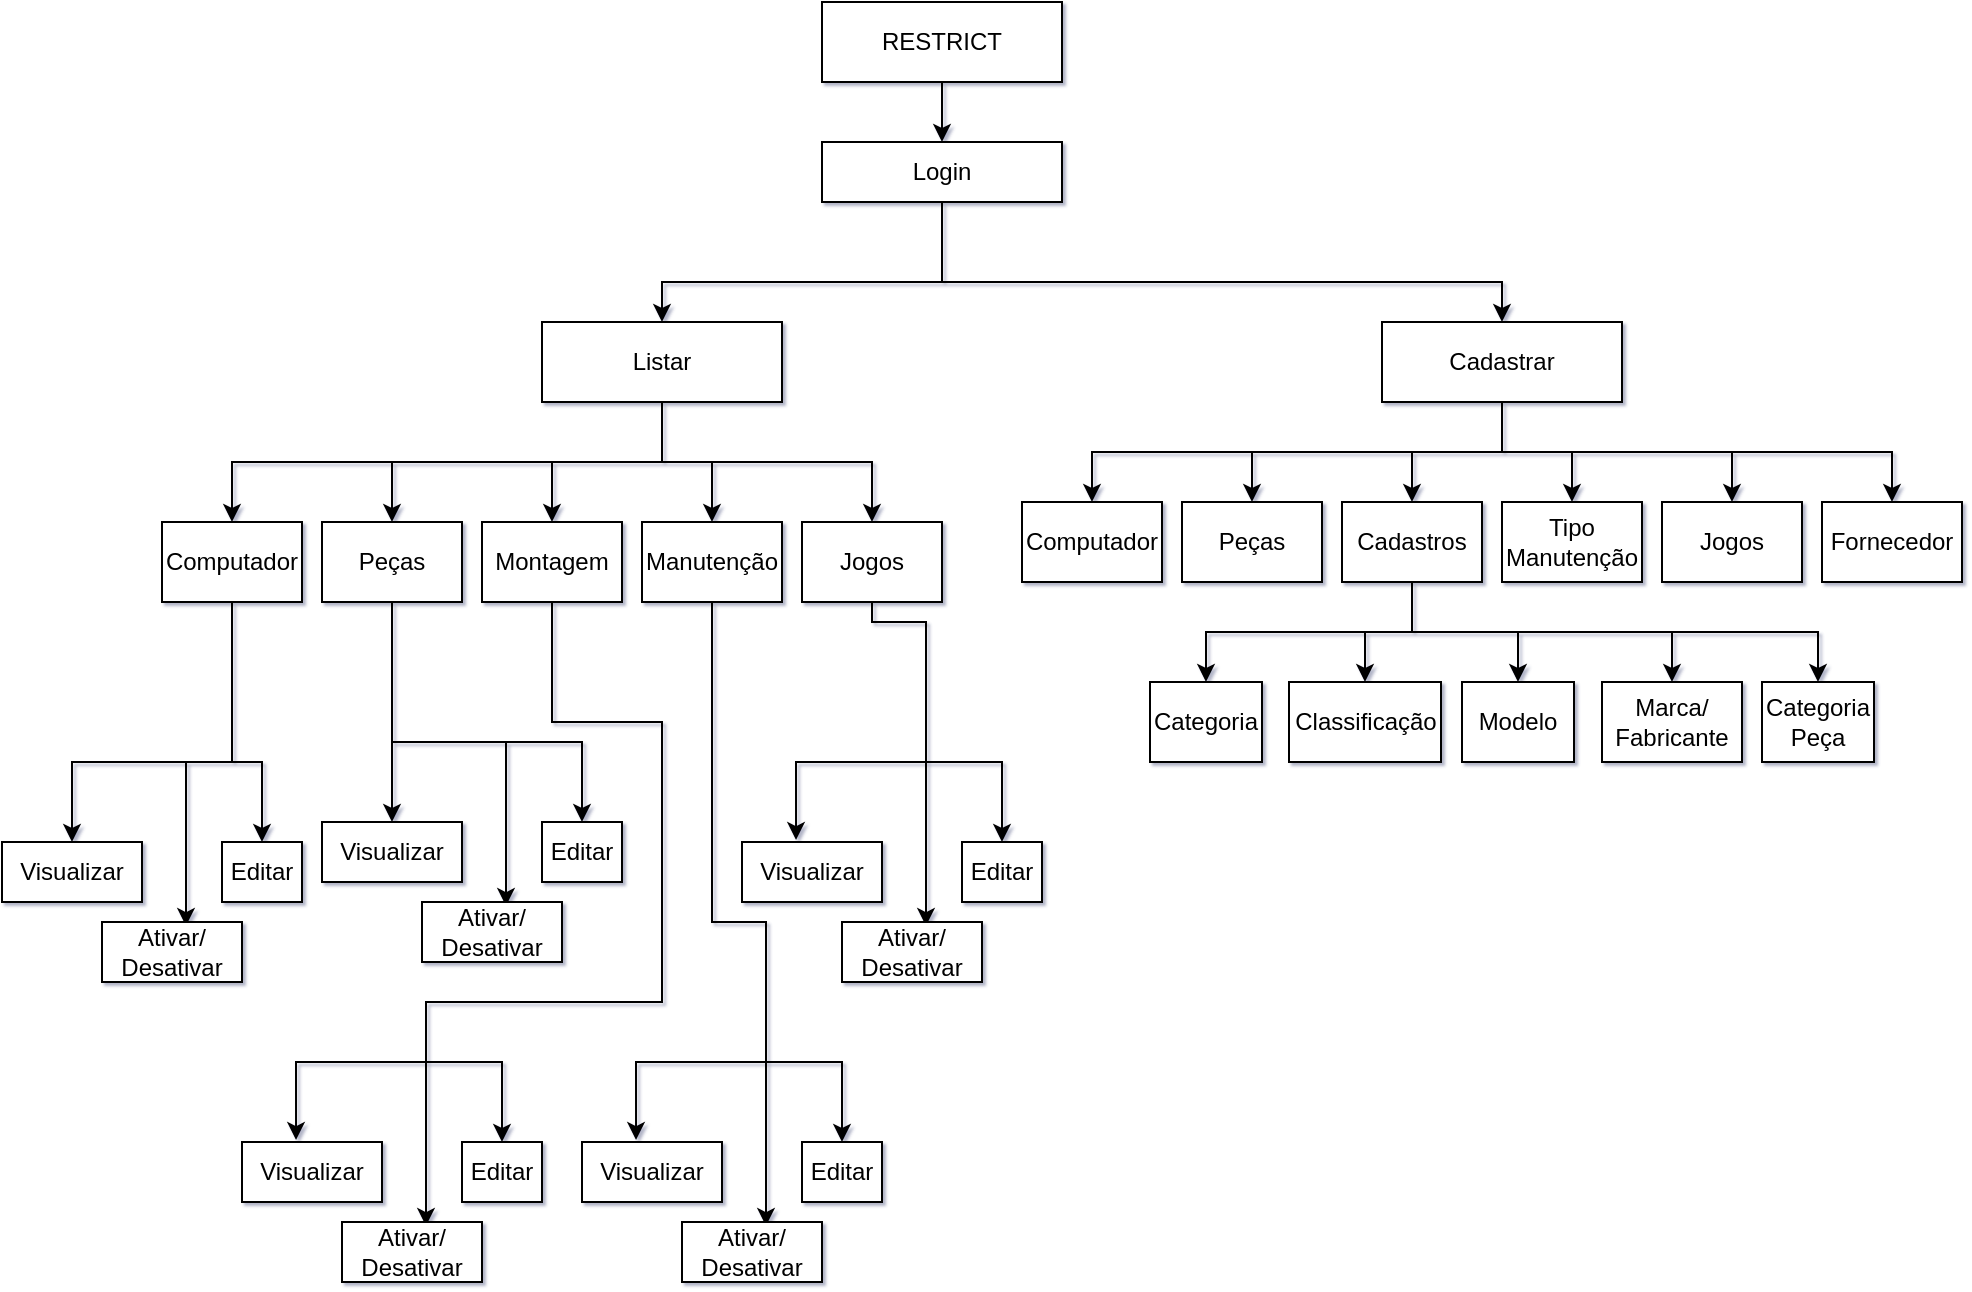 <mxfile version="13.2.4" type="github"><diagram id="FpRJt0wRXX8udmw2rHyh" name="Page-1"><mxGraphModel dx="2084" dy="500" grid="1" gridSize="10" guides="1" tooltips="1" connect="1" arrows="1" fold="1" page="1" pageScale="1" pageWidth="827" pageHeight="1169" math="0" shadow="1"><root><mxCell id="0"/><mxCell id="1" parent="0"/><mxCell id="rMMRFrDlqJejkYLKrZz7-3" style="edgeStyle=orthogonalEdgeStyle;rounded=0;orthogonalLoop=1;jettySize=auto;html=1;exitX=0.5;exitY=1;exitDx=0;exitDy=0;entryX=0.5;entryY=0;entryDx=0;entryDy=0;" edge="1" parent="1" source="rMMRFrDlqJejkYLKrZz7-1" target="rMMRFrDlqJejkYLKrZz7-2"><mxGeometry relative="1" as="geometry"/></mxCell><mxCell id="rMMRFrDlqJejkYLKrZz7-1" value="RESTRICT" style="rounded=0;whiteSpace=wrap;html=1;" vertex="1" parent="1"><mxGeometry x="180" y="20" width="120" height="40" as="geometry"/></mxCell><mxCell id="rMMRFrDlqJejkYLKrZz7-4" style="edgeStyle=orthogonalEdgeStyle;rounded=0;orthogonalLoop=1;jettySize=auto;html=1;exitX=0.5;exitY=1;exitDx=0;exitDy=0;" edge="1" parent="1" source="rMMRFrDlqJejkYLKrZz7-2"><mxGeometry relative="1" as="geometry"><mxPoint x="100" y="180" as="targetPoint"/><Array as="points"><mxPoint x="240" y="160"/><mxPoint x="100" y="160"/></Array></mxGeometry></mxCell><mxCell id="rMMRFrDlqJejkYLKrZz7-5" style="edgeStyle=orthogonalEdgeStyle;rounded=0;orthogonalLoop=1;jettySize=auto;html=1;exitX=0.5;exitY=1;exitDx=0;exitDy=0;" edge="1" parent="1" source="rMMRFrDlqJejkYLKrZz7-2"><mxGeometry relative="1" as="geometry"><mxPoint x="520" y="180" as="targetPoint"/><Array as="points"><mxPoint x="240" y="160"/><mxPoint x="520" y="160"/></Array></mxGeometry></mxCell><mxCell id="rMMRFrDlqJejkYLKrZz7-2" value="Login" style="rounded=0;whiteSpace=wrap;html=1;" vertex="1" parent="1"><mxGeometry x="180" y="90" width="120" height="30" as="geometry"/></mxCell><mxCell id="rMMRFrDlqJejkYLKrZz7-54" style="edgeStyle=orthogonalEdgeStyle;rounded=0;orthogonalLoop=1;jettySize=auto;html=1;exitX=0.5;exitY=1;exitDx=0;exitDy=0;entryX=0.5;entryY=0;entryDx=0;entryDy=0;" edge="1" parent="1" source="rMMRFrDlqJejkYLKrZz7-6" target="rMMRFrDlqJejkYLKrZz7-50"><mxGeometry relative="1" as="geometry"/></mxCell><mxCell id="rMMRFrDlqJejkYLKrZz7-55" style="edgeStyle=orthogonalEdgeStyle;rounded=0;orthogonalLoop=1;jettySize=auto;html=1;exitX=0.5;exitY=1;exitDx=0;exitDy=0;entryX=0.5;entryY=0;entryDx=0;entryDy=0;" edge="1" parent="1" source="rMMRFrDlqJejkYLKrZz7-6" target="rMMRFrDlqJejkYLKrZz7-51"><mxGeometry relative="1" as="geometry"/></mxCell><mxCell id="rMMRFrDlqJejkYLKrZz7-60" style="edgeStyle=orthogonalEdgeStyle;rounded=0;orthogonalLoop=1;jettySize=auto;html=1;exitX=0.5;exitY=1;exitDx=0;exitDy=0;" edge="1" parent="1" source="rMMRFrDlqJejkYLKrZz7-6" target="rMMRFrDlqJejkYLKrZz7-56"><mxGeometry relative="1" as="geometry"/></mxCell><mxCell id="rMMRFrDlqJejkYLKrZz7-61" style="edgeStyle=orthogonalEdgeStyle;rounded=0;orthogonalLoop=1;jettySize=auto;html=1;exitX=0.5;exitY=1;exitDx=0;exitDy=0;" edge="1" parent="1" source="rMMRFrDlqJejkYLKrZz7-6" target="rMMRFrDlqJejkYLKrZz7-52"><mxGeometry relative="1" as="geometry"/></mxCell><mxCell id="rMMRFrDlqJejkYLKrZz7-62" style="edgeStyle=orthogonalEdgeStyle;rounded=0;orthogonalLoop=1;jettySize=auto;html=1;exitX=0.5;exitY=1;exitDx=0;exitDy=0;entryX=0.5;entryY=0;entryDx=0;entryDy=0;" edge="1" parent="1" source="rMMRFrDlqJejkYLKrZz7-6" target="rMMRFrDlqJejkYLKrZz7-53"><mxGeometry relative="1" as="geometry"/></mxCell><mxCell id="rMMRFrDlqJejkYLKrZz7-6" value="Listar" style="rounded=0;whiteSpace=wrap;html=1;" vertex="1" parent="1"><mxGeometry x="40" y="180" width="120" height="40" as="geometry"/></mxCell><mxCell id="rMMRFrDlqJejkYLKrZz7-12" style="edgeStyle=orthogonalEdgeStyle;rounded=0;orthogonalLoop=1;jettySize=auto;html=1;exitX=0.5;exitY=1;exitDx=0;exitDy=0;entryX=0.5;entryY=0;entryDx=0;entryDy=0;" edge="1" parent="1" source="rMMRFrDlqJejkYLKrZz7-7" target="rMMRFrDlqJejkYLKrZz7-11"><mxGeometry relative="1" as="geometry"/></mxCell><mxCell id="rMMRFrDlqJejkYLKrZz7-16" style="edgeStyle=orthogonalEdgeStyle;rounded=0;orthogonalLoop=1;jettySize=auto;html=1;exitX=0.5;exitY=1;exitDx=0;exitDy=0;" edge="1" parent="1" source="rMMRFrDlqJejkYLKrZz7-7" target="rMMRFrDlqJejkYLKrZz7-13"><mxGeometry relative="1" as="geometry"/></mxCell><mxCell id="rMMRFrDlqJejkYLKrZz7-17" style="edgeStyle=orthogonalEdgeStyle;rounded=0;orthogonalLoop=1;jettySize=auto;html=1;exitX=0.5;exitY=1;exitDx=0;exitDy=0;entryX=0.5;entryY=0;entryDx=0;entryDy=0;" edge="1" parent="1" source="rMMRFrDlqJejkYLKrZz7-7" target="rMMRFrDlqJejkYLKrZz7-14"><mxGeometry relative="1" as="geometry"/></mxCell><mxCell id="rMMRFrDlqJejkYLKrZz7-18" style="edgeStyle=orthogonalEdgeStyle;rounded=0;orthogonalLoop=1;jettySize=auto;html=1;exitX=0.5;exitY=1;exitDx=0;exitDy=0;" edge="1" parent="1" source="rMMRFrDlqJejkYLKrZz7-7" target="rMMRFrDlqJejkYLKrZz7-15"><mxGeometry relative="1" as="geometry"/></mxCell><mxCell id="rMMRFrDlqJejkYLKrZz7-21" style="edgeStyle=orthogonalEdgeStyle;rounded=0;orthogonalLoop=1;jettySize=auto;html=1;exitX=0.5;exitY=1;exitDx=0;exitDy=0;" edge="1" parent="1" source="rMMRFrDlqJejkYLKrZz7-7" target="rMMRFrDlqJejkYLKrZz7-20"><mxGeometry relative="1" as="geometry"/></mxCell><mxCell id="rMMRFrDlqJejkYLKrZz7-25" style="edgeStyle=orthogonalEdgeStyle;rounded=0;orthogonalLoop=1;jettySize=auto;html=1;exitX=0.5;exitY=1;exitDx=0;exitDy=0;entryX=0.5;entryY=0;entryDx=0;entryDy=0;" edge="1" parent="1" source="rMMRFrDlqJejkYLKrZz7-7" target="rMMRFrDlqJejkYLKrZz7-22"><mxGeometry relative="1" as="geometry"/></mxCell><mxCell id="rMMRFrDlqJejkYLKrZz7-7" value="Cadastrar" style="rounded=0;whiteSpace=wrap;html=1;" vertex="1" parent="1"><mxGeometry x="460" y="180" width="120" height="40" as="geometry"/></mxCell><mxCell id="rMMRFrDlqJejkYLKrZz7-11" value="Jogos" style="rounded=0;whiteSpace=wrap;html=1;" vertex="1" parent="1"><mxGeometry x="600" y="270" width="70" height="40" as="geometry"/></mxCell><mxCell id="rMMRFrDlqJejkYLKrZz7-13" value="Tipo Manutenção" style="rounded=0;whiteSpace=wrap;html=1;" vertex="1" parent="1"><mxGeometry x="520" y="270" width="70" height="40" as="geometry"/></mxCell><mxCell id="rMMRFrDlqJejkYLKrZz7-30" style="edgeStyle=orthogonalEdgeStyle;rounded=0;orthogonalLoop=1;jettySize=auto;html=1;exitX=0.5;exitY=1;exitDx=0;exitDy=0;entryX=0.5;entryY=0;entryDx=0;entryDy=0;" edge="1" parent="1" source="rMMRFrDlqJejkYLKrZz7-14" target="rMMRFrDlqJejkYLKrZz7-29"><mxGeometry relative="1" as="geometry"/></mxCell><mxCell id="rMMRFrDlqJejkYLKrZz7-35" style="edgeStyle=orthogonalEdgeStyle;rounded=0;orthogonalLoop=1;jettySize=auto;html=1;exitX=0.5;exitY=1;exitDx=0;exitDy=0;" edge="1" parent="1" source="rMMRFrDlqJejkYLKrZz7-14" target="rMMRFrDlqJejkYLKrZz7-32"><mxGeometry relative="1" as="geometry"/></mxCell><mxCell id="rMMRFrDlqJejkYLKrZz7-39" style="edgeStyle=orthogonalEdgeStyle;rounded=0;orthogonalLoop=1;jettySize=auto;html=1;exitX=0.5;exitY=1;exitDx=0;exitDy=0;entryX=0.5;entryY=0;entryDx=0;entryDy=0;" edge="1" parent="1" source="rMMRFrDlqJejkYLKrZz7-14" target="rMMRFrDlqJejkYLKrZz7-36"><mxGeometry relative="1" as="geometry"/></mxCell><mxCell id="rMMRFrDlqJejkYLKrZz7-44" style="edgeStyle=orthogonalEdgeStyle;rounded=0;orthogonalLoop=1;jettySize=auto;html=1;exitX=0.5;exitY=1;exitDx=0;exitDy=0;entryX=0.5;entryY=0;entryDx=0;entryDy=0;" edge="1" parent="1" source="rMMRFrDlqJejkYLKrZz7-14" target="rMMRFrDlqJejkYLKrZz7-42"><mxGeometry relative="1" as="geometry"/></mxCell><mxCell id="rMMRFrDlqJejkYLKrZz7-48" style="edgeStyle=orthogonalEdgeStyle;rounded=0;orthogonalLoop=1;jettySize=auto;html=1;exitX=0.5;exitY=1;exitDx=0;exitDy=0;entryX=0.5;entryY=0;entryDx=0;entryDy=0;" edge="1" parent="1" source="rMMRFrDlqJejkYLKrZz7-14" target="rMMRFrDlqJejkYLKrZz7-43"><mxGeometry relative="1" as="geometry"/></mxCell><mxCell id="rMMRFrDlqJejkYLKrZz7-14" value="Cadastros" style="rounded=0;whiteSpace=wrap;html=1;" vertex="1" parent="1"><mxGeometry x="440" y="270" width="70" height="40" as="geometry"/></mxCell><mxCell id="rMMRFrDlqJejkYLKrZz7-15" value="Peças" style="rounded=0;whiteSpace=wrap;html=1;" vertex="1" parent="1"><mxGeometry x="360" y="270" width="70" height="40" as="geometry"/></mxCell><mxCell id="rMMRFrDlqJejkYLKrZz7-20" value="Computador" style="rounded=0;whiteSpace=wrap;html=1;" vertex="1" parent="1"><mxGeometry x="280" y="270" width="70" height="40" as="geometry"/></mxCell><mxCell id="rMMRFrDlqJejkYLKrZz7-22" value="Fornecedor" style="rounded=0;whiteSpace=wrap;html=1;" vertex="1" parent="1"><mxGeometry x="680" y="270" width="70" height="40" as="geometry"/></mxCell><mxCell id="rMMRFrDlqJejkYLKrZz7-29" value="Categoria" style="rounded=0;whiteSpace=wrap;html=1;" vertex="1" parent="1"><mxGeometry x="344" y="360" width="56" height="40" as="geometry"/></mxCell><mxCell id="rMMRFrDlqJejkYLKrZz7-32" value="Classificação" style="rounded=0;whiteSpace=wrap;html=1;" vertex="1" parent="1"><mxGeometry x="413.5" y="360" width="76" height="40" as="geometry"/></mxCell><mxCell id="rMMRFrDlqJejkYLKrZz7-36" value="Modelo" style="rounded=0;whiteSpace=wrap;html=1;" vertex="1" parent="1"><mxGeometry x="500" y="360" width="56" height="40" as="geometry"/></mxCell><mxCell id="rMMRFrDlqJejkYLKrZz7-42" value="Marca/&lt;br&gt;Fabricante" style="rounded=0;whiteSpace=wrap;html=1;" vertex="1" parent="1"><mxGeometry x="570" y="360" width="70" height="40" as="geometry"/></mxCell><mxCell id="rMMRFrDlqJejkYLKrZz7-43" value="Categoria Peça" style="rounded=0;whiteSpace=wrap;html=1;" vertex="1" parent="1"><mxGeometry x="650" y="360" width="56" height="40" as="geometry"/></mxCell><mxCell id="rMMRFrDlqJejkYLKrZz7-50" value="Jogos" style="rounded=0;whiteSpace=wrap;html=1;" vertex="1" parent="1"><mxGeometry x="170" y="280" width="70" height="40" as="geometry"/></mxCell><mxCell id="rMMRFrDlqJejkYLKrZz7-51" value="Manutenção" style="rounded=0;whiteSpace=wrap;html=1;" vertex="1" parent="1"><mxGeometry x="90" y="280" width="70" height="40" as="geometry"/></mxCell><mxCell id="rMMRFrDlqJejkYLKrZz7-80" style="edgeStyle=orthogonalEdgeStyle;rounded=0;orthogonalLoop=1;jettySize=auto;html=1;exitX=0.5;exitY=1;exitDx=0;exitDy=0;entryX=0.5;entryY=0;entryDx=0;entryDy=0;" edge="1" parent="1" source="rMMRFrDlqJejkYLKrZz7-52" target="rMMRFrDlqJejkYLKrZz7-77"><mxGeometry relative="1" as="geometry"/></mxCell><mxCell id="rMMRFrDlqJejkYLKrZz7-84" style="edgeStyle=orthogonalEdgeStyle;rounded=0;orthogonalLoop=1;jettySize=auto;html=1;exitX=0.5;exitY=1;exitDx=0;exitDy=0;entryX=0.5;entryY=0;entryDx=0;entryDy=0;" edge="1" parent="1" source="rMMRFrDlqJejkYLKrZz7-52" target="rMMRFrDlqJejkYLKrZz7-78"><mxGeometry relative="1" as="geometry"><Array as="points"><mxPoint x="-35" y="390"/><mxPoint x="60" y="390"/></Array></mxGeometry></mxCell><mxCell id="rMMRFrDlqJejkYLKrZz7-89" style="edgeStyle=orthogonalEdgeStyle;rounded=0;orthogonalLoop=1;jettySize=auto;html=1;exitX=0.5;exitY=1;exitDx=0;exitDy=0;entryX=0.6;entryY=0.067;entryDx=0;entryDy=0;entryPerimeter=0;" edge="1" parent="1" source="rMMRFrDlqJejkYLKrZz7-52" target="rMMRFrDlqJejkYLKrZz7-79"><mxGeometry relative="1" as="geometry"><Array as="points"><mxPoint x="-35" y="390"/><mxPoint x="22" y="390"/></Array></mxGeometry></mxCell><mxCell id="rMMRFrDlqJejkYLKrZz7-52" value="Peças" style="rounded=0;whiteSpace=wrap;html=1;" vertex="1" parent="1"><mxGeometry x="-70" y="280" width="70" height="40" as="geometry"/></mxCell><mxCell id="rMMRFrDlqJejkYLKrZz7-101" style="edgeStyle=orthogonalEdgeStyle;rounded=0;orthogonalLoop=1;jettySize=auto;html=1;exitX=0.5;exitY=1;exitDx=0;exitDy=0;" edge="1" parent="1" source="rMMRFrDlqJejkYLKrZz7-53" target="rMMRFrDlqJejkYLKrZz7-98"><mxGeometry relative="1" as="geometry"><Array as="points"><mxPoint x="-115" y="400"/><mxPoint x="-195" y="400"/></Array></mxGeometry></mxCell><mxCell id="rMMRFrDlqJejkYLKrZz7-53" value="Computador" style="rounded=0;whiteSpace=wrap;html=1;" vertex="1" parent="1"><mxGeometry x="-150" y="280" width="70" height="40" as="geometry"/></mxCell><mxCell id="rMMRFrDlqJejkYLKrZz7-56" value="Montagem" style="rounded=0;whiteSpace=wrap;html=1;" vertex="1" parent="1"><mxGeometry x="10" y="280" width="70" height="40" as="geometry"/></mxCell><mxCell id="rMMRFrDlqJejkYLKrZz7-77" value="Visualizar" style="rounded=0;whiteSpace=wrap;html=1;" vertex="1" parent="1"><mxGeometry x="-70" y="430" width="70" height="30" as="geometry"/></mxCell><mxCell id="rMMRFrDlqJejkYLKrZz7-78" value="Editar" style="rounded=0;whiteSpace=wrap;html=1;" vertex="1" parent="1"><mxGeometry x="40" y="430" width="40" height="30" as="geometry"/></mxCell><mxCell id="rMMRFrDlqJejkYLKrZz7-79" value="Ativar/&lt;br&gt;Desativar&lt;br&gt;" style="rounded=0;whiteSpace=wrap;html=1;" vertex="1" parent="1"><mxGeometry x="-20" y="470" width="70" height="30" as="geometry"/></mxCell><mxCell id="rMMRFrDlqJejkYLKrZz7-96" style="edgeStyle=orthogonalEdgeStyle;rounded=0;orthogonalLoop=1;jettySize=auto;html=1;exitX=0.5;exitY=1;exitDx=0;exitDy=0;entryX=0.5;entryY=0;entryDx=0;entryDy=0;" edge="1" parent="1" target="rMMRFrDlqJejkYLKrZz7-99" source="rMMRFrDlqJejkYLKrZz7-53"><mxGeometry relative="1" as="geometry"><mxPoint x="-195" y="330" as="sourcePoint"/><Array as="points"><mxPoint x="-115" y="400"/><mxPoint x="-100" y="400"/></Array></mxGeometry></mxCell><mxCell id="rMMRFrDlqJejkYLKrZz7-97" style="edgeStyle=orthogonalEdgeStyle;rounded=0;orthogonalLoop=1;jettySize=auto;html=1;exitX=0.5;exitY=1;exitDx=0;exitDy=0;entryX=0.6;entryY=0.067;entryDx=0;entryDy=0;entryPerimeter=0;" edge="1" parent="1" target="rMMRFrDlqJejkYLKrZz7-100" source="rMMRFrDlqJejkYLKrZz7-53"><mxGeometry relative="1" as="geometry"><mxPoint x="-195" y="330" as="sourcePoint"/><Array as="points"><mxPoint x="-115" y="400"/><mxPoint x="-138" y="400"/></Array></mxGeometry></mxCell><mxCell id="rMMRFrDlqJejkYLKrZz7-98" value="Visualizar" style="rounded=0;whiteSpace=wrap;html=1;" vertex="1" parent="1"><mxGeometry x="-230" y="440" width="70" height="30" as="geometry"/></mxCell><mxCell id="rMMRFrDlqJejkYLKrZz7-99" value="Editar" style="rounded=0;whiteSpace=wrap;html=1;" vertex="1" parent="1"><mxGeometry x="-120" y="440" width="40" height="30" as="geometry"/></mxCell><mxCell id="rMMRFrDlqJejkYLKrZz7-100" value="Ativar/&lt;br&gt;Desativar&lt;br&gt;" style="rounded=0;whiteSpace=wrap;html=1;" vertex="1" parent="1"><mxGeometry x="-180" y="480" width="70" height="30" as="geometry"/></mxCell><mxCell id="rMMRFrDlqJejkYLKrZz7-102" style="edgeStyle=orthogonalEdgeStyle;rounded=0;orthogonalLoop=1;jettySize=auto;html=1;entryX=0.5;entryY=0;entryDx=0;entryDy=0;" edge="1" parent="1" target="rMMRFrDlqJejkYLKrZz7-105"><mxGeometry relative="1" as="geometry"><mxPoint x="230" y="400" as="sourcePoint"/><Array as="points"><mxPoint x="255" y="400"/><mxPoint x="270" y="400"/></Array></mxGeometry></mxCell><mxCell id="rMMRFrDlqJejkYLKrZz7-103" style="edgeStyle=orthogonalEdgeStyle;rounded=0;orthogonalLoop=1;jettySize=auto;html=1;exitX=0.5;exitY=1;exitDx=0;exitDy=0;entryX=0.6;entryY=0.067;entryDx=0;entryDy=0;entryPerimeter=0;" edge="1" parent="1" target="rMMRFrDlqJejkYLKrZz7-106" source="rMMRFrDlqJejkYLKrZz7-50"><mxGeometry relative="1" as="geometry"><mxPoint x="255" y="320" as="sourcePoint"/><Array as="points"><mxPoint x="205" y="330"/><mxPoint x="232" y="330"/></Array></mxGeometry></mxCell><mxCell id="rMMRFrDlqJejkYLKrZz7-104" value="Visualizar" style="rounded=0;whiteSpace=wrap;html=1;" vertex="1" parent="1"><mxGeometry x="140" y="440" width="70" height="30" as="geometry"/></mxCell><mxCell id="rMMRFrDlqJejkYLKrZz7-105" value="Editar" style="rounded=0;whiteSpace=wrap;html=1;" vertex="1" parent="1"><mxGeometry x="250" y="440" width="40" height="30" as="geometry"/></mxCell><mxCell id="rMMRFrDlqJejkYLKrZz7-106" value="Ativar/&lt;br&gt;Desativar&lt;br&gt;" style="rounded=0;whiteSpace=wrap;html=1;" vertex="1" parent="1"><mxGeometry x="190" y="480" width="70" height="30" as="geometry"/></mxCell><mxCell id="rMMRFrDlqJejkYLKrZz7-110" value="" style="endArrow=classic;html=1;entryX=0.386;entryY=-0.033;entryDx=0;entryDy=0;entryPerimeter=0;rounded=0;" edge="1" parent="1" target="rMMRFrDlqJejkYLKrZz7-104"><mxGeometry width="50" height="50" relative="1" as="geometry"><mxPoint x="230" y="400" as="sourcePoint"/><mxPoint x="100" y="380" as="targetPoint"/><Array as="points"><mxPoint x="167" y="400"/></Array></mxGeometry></mxCell><mxCell id="rMMRFrDlqJejkYLKrZz7-130" style="edgeStyle=orthogonalEdgeStyle;rounded=0;orthogonalLoop=1;jettySize=auto;html=1;exitX=0.5;exitY=1;exitDx=0;exitDy=0;entryX=0.6;entryY=0.067;entryDx=0;entryDy=0;entryPerimeter=0;" edge="1" parent="1" target="rMMRFrDlqJejkYLKrZz7-133" source="rMMRFrDlqJejkYLKrZz7-51"><mxGeometry relative="1" as="geometry"><mxPoint x="125" y="470" as="sourcePoint"/><Array as="points"><mxPoint x="125" y="480"/><mxPoint x="152" y="480"/></Array></mxGeometry></mxCell><mxCell id="rMMRFrDlqJejkYLKrZz7-131" value="Visualizar" style="rounded=0;whiteSpace=wrap;html=1;" vertex="1" parent="1"><mxGeometry x="60" y="590" width="70" height="30" as="geometry"/></mxCell><mxCell id="rMMRFrDlqJejkYLKrZz7-132" value="Editar" style="rounded=0;whiteSpace=wrap;html=1;" vertex="1" parent="1"><mxGeometry x="170" y="590" width="40" height="30" as="geometry"/></mxCell><mxCell id="rMMRFrDlqJejkYLKrZz7-133" value="Ativar/&lt;br&gt;Desativar&lt;br&gt;" style="rounded=0;whiteSpace=wrap;html=1;" vertex="1" parent="1"><mxGeometry x="110" y="630" width="70" height="30" as="geometry"/></mxCell><mxCell id="rMMRFrDlqJejkYLKrZz7-134" value="" style="endArrow=classic;html=1;entryX=0.386;entryY=-0.033;entryDx=0;entryDy=0;entryPerimeter=0;rounded=0;" edge="1" parent="1" target="rMMRFrDlqJejkYLKrZz7-131"><mxGeometry width="50" height="50" relative="1" as="geometry"><mxPoint x="150" y="550" as="sourcePoint"/><mxPoint x="20" y="530" as="targetPoint"/><Array as="points"><mxPoint x="87" y="550"/></Array></mxGeometry></mxCell><mxCell id="rMMRFrDlqJejkYLKrZz7-135" value="" style="endArrow=classic;html=1;entryX=0.5;entryY=0;entryDx=0;entryDy=0;rounded=0;" edge="1" parent="1" target="rMMRFrDlqJejkYLKrZz7-132"><mxGeometry width="50" height="50" relative="1" as="geometry"><mxPoint x="150" y="550" as="sourcePoint"/><mxPoint x="260" y="570" as="targetPoint"/><Array as="points"><mxPoint x="190" y="550"/></Array></mxGeometry></mxCell><mxCell id="rMMRFrDlqJejkYLKrZz7-144" style="edgeStyle=orthogonalEdgeStyle;rounded=0;orthogonalLoop=1;jettySize=auto;html=1;entryX=0.6;entryY=0.067;entryDx=0;entryDy=0;entryPerimeter=0;exitX=0.5;exitY=1;exitDx=0;exitDy=0;" edge="1" parent="1" target="rMMRFrDlqJejkYLKrZz7-147" source="rMMRFrDlqJejkYLKrZz7-56"><mxGeometry relative="1" as="geometry"><mxPoint y="370" as="sourcePoint"/><Array as="points"><mxPoint x="45" y="380"/><mxPoint x="100" y="380"/><mxPoint x="100" y="520"/><mxPoint x="-18" y="520"/></Array></mxGeometry></mxCell><mxCell id="rMMRFrDlqJejkYLKrZz7-145" value="Visualizar" style="rounded=0;whiteSpace=wrap;html=1;" vertex="1" parent="1"><mxGeometry x="-110" y="590" width="70" height="30" as="geometry"/></mxCell><mxCell id="rMMRFrDlqJejkYLKrZz7-146" value="Editar" style="rounded=0;whiteSpace=wrap;html=1;" vertex="1" parent="1"><mxGeometry y="590" width="40" height="30" as="geometry"/></mxCell><mxCell id="rMMRFrDlqJejkYLKrZz7-147" value="Ativar/&lt;br&gt;Desativar&lt;br&gt;" style="rounded=0;whiteSpace=wrap;html=1;" vertex="1" parent="1"><mxGeometry x="-60" y="630" width="70" height="30" as="geometry"/></mxCell><mxCell id="rMMRFrDlqJejkYLKrZz7-148" value="" style="endArrow=classic;html=1;entryX=0.386;entryY=-0.033;entryDx=0;entryDy=0;entryPerimeter=0;rounded=0;" edge="1" parent="1" target="rMMRFrDlqJejkYLKrZz7-145"><mxGeometry width="50" height="50" relative="1" as="geometry"><mxPoint x="-20" y="550" as="sourcePoint"/><mxPoint x="-150" y="530" as="targetPoint"/><Array as="points"><mxPoint x="-83" y="550"/></Array></mxGeometry></mxCell><mxCell id="rMMRFrDlqJejkYLKrZz7-149" value="" style="endArrow=classic;html=1;entryX=0.5;entryY=0;entryDx=0;entryDy=0;rounded=0;" edge="1" parent="1" target="rMMRFrDlqJejkYLKrZz7-146"><mxGeometry width="50" height="50" relative="1" as="geometry"><mxPoint x="-20" y="550" as="sourcePoint"/><mxPoint x="90" y="570" as="targetPoint"/><Array as="points"><mxPoint x="20" y="550"/></Array></mxGeometry></mxCell></root></mxGraphModel></diagram></mxfile>